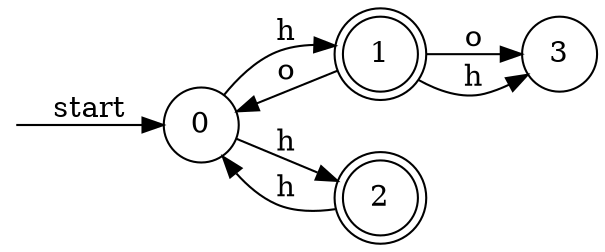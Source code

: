 digraph enfa {
    rankdir = LR;
    node [shape = circle];
    __start [style = invis, shape = point];
    __start -> "0" [ label = "start" ];
    node [shape = doublecircle]; "1" "2"
    node [shape = circle];
    "1" -> "0" [ label = "o" ];
    "1" -> "3" [ label = "o" ];
    "1" -> "3" [ label = "h" ];
    "0" -> "2" [ label = "h" ];
    "0" -> "1" [ label = "h" ];
    "2" -> "0" [ label = "h" ];
}

